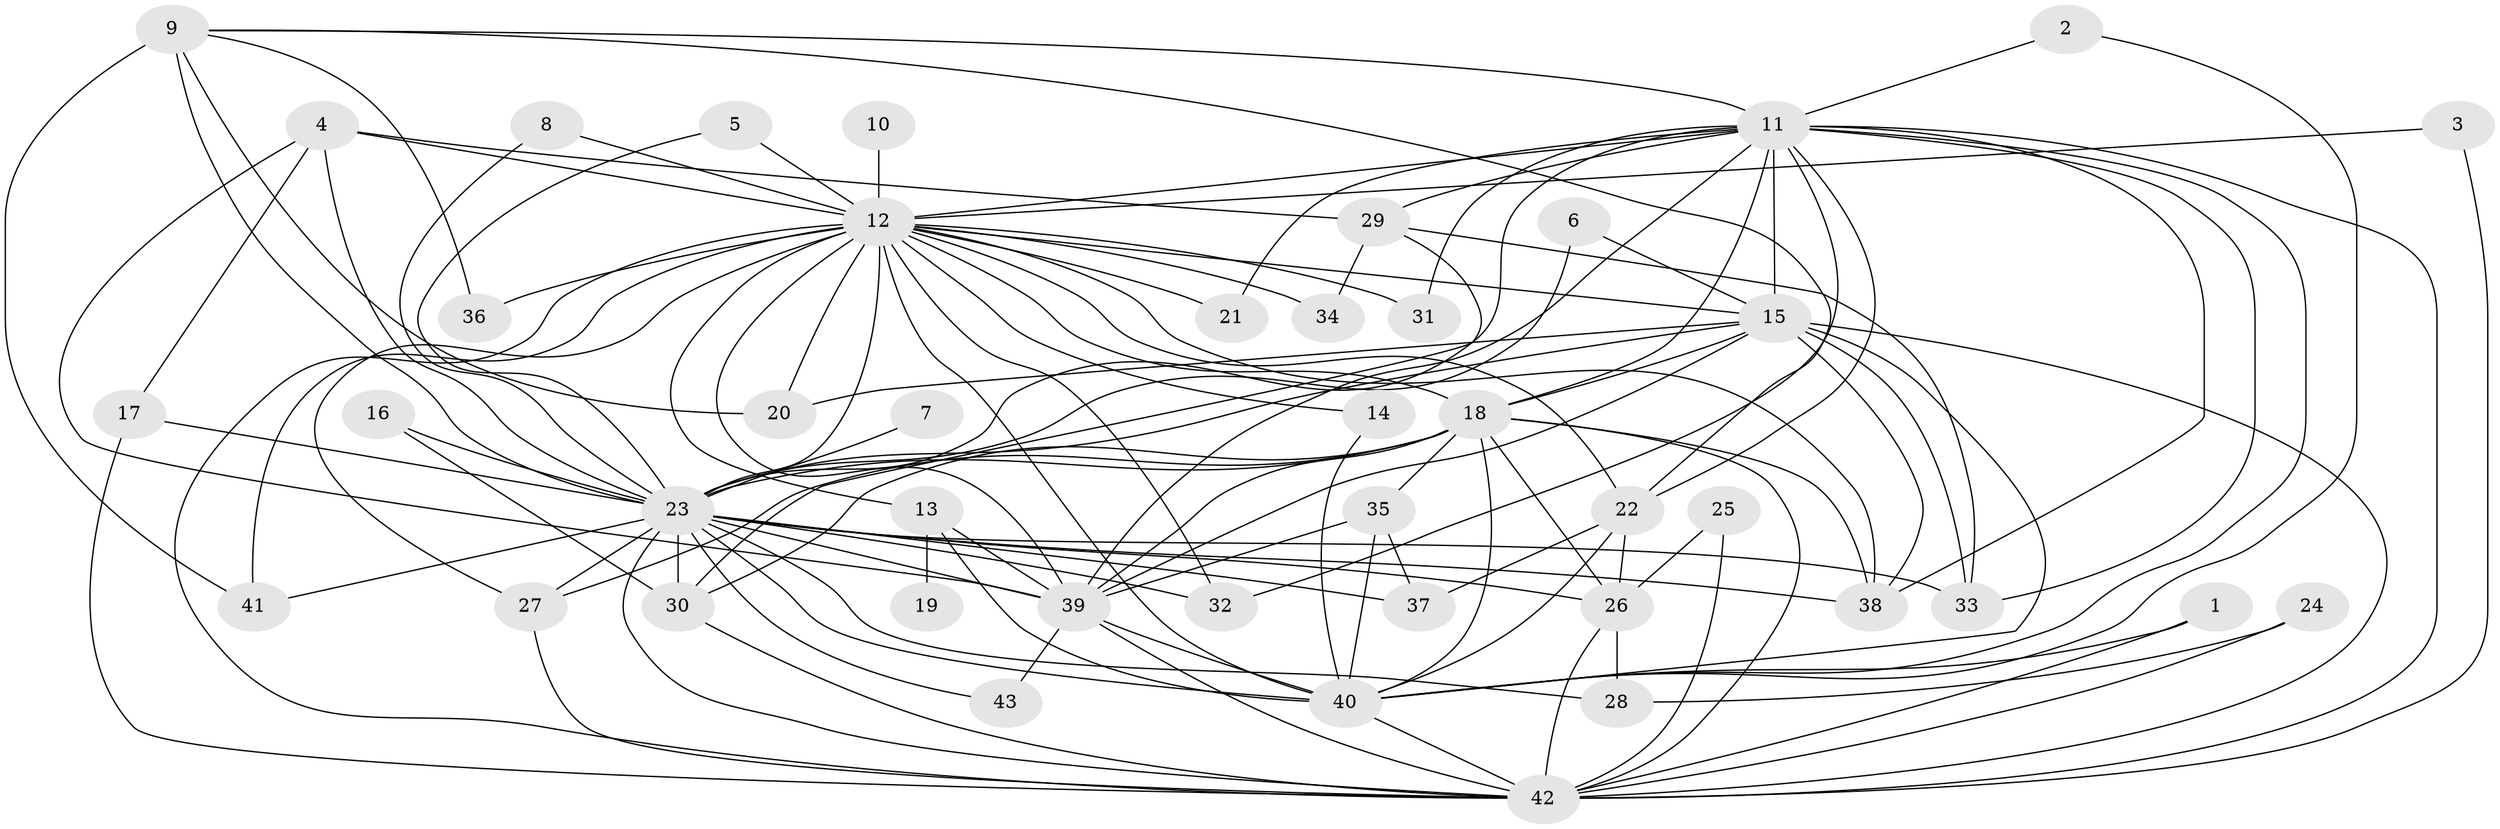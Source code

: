 // original degree distribution, {17: 0.011764705882352941, 13: 0.023529411764705882, 15: 0.011764705882352941, 19: 0.011764705882352941, 20: 0.011764705882352941, 14: 0.011764705882352941, 27: 0.023529411764705882, 18: 0.011764705882352941, 3: 0.2235294117647059, 2: 0.49411764705882355, 4: 0.09411764705882353, 5: 0.03529411764705882, 6: 0.023529411764705882, 7: 0.011764705882352941}
// Generated by graph-tools (version 1.1) at 2025/49/03/09/25 03:49:43]
// undirected, 43 vertices, 116 edges
graph export_dot {
graph [start="1"]
  node [color=gray90,style=filled];
  1;
  2;
  3;
  4;
  5;
  6;
  7;
  8;
  9;
  10;
  11;
  12;
  13;
  14;
  15;
  16;
  17;
  18;
  19;
  20;
  21;
  22;
  23;
  24;
  25;
  26;
  27;
  28;
  29;
  30;
  31;
  32;
  33;
  34;
  35;
  36;
  37;
  38;
  39;
  40;
  41;
  42;
  43;
  1 -- 40 [weight=1.0];
  1 -- 42 [weight=1.0];
  2 -- 11 [weight=1.0];
  2 -- 40 [weight=1.0];
  3 -- 12 [weight=1.0];
  3 -- 42 [weight=1.0];
  4 -- 12 [weight=1.0];
  4 -- 17 [weight=1.0];
  4 -- 23 [weight=2.0];
  4 -- 29 [weight=1.0];
  4 -- 39 [weight=1.0];
  5 -- 12 [weight=1.0];
  5 -- 23 [weight=1.0];
  6 -- 15 [weight=1.0];
  6 -- 23 [weight=1.0];
  7 -- 23 [weight=2.0];
  8 -- 12 [weight=1.0];
  8 -- 23 [weight=1.0];
  9 -- 11 [weight=1.0];
  9 -- 20 [weight=1.0];
  9 -- 22 [weight=1.0];
  9 -- 23 [weight=3.0];
  9 -- 36 [weight=1.0];
  9 -- 41 [weight=1.0];
  10 -- 12 [weight=1.0];
  11 -- 12 [weight=1.0];
  11 -- 15 [weight=2.0];
  11 -- 18 [weight=1.0];
  11 -- 21 [weight=1.0];
  11 -- 22 [weight=1.0];
  11 -- 23 [weight=3.0];
  11 -- 29 [weight=1.0];
  11 -- 31 [weight=1.0];
  11 -- 32 [weight=1.0];
  11 -- 33 [weight=1.0];
  11 -- 38 [weight=1.0];
  11 -- 39 [weight=1.0];
  11 -- 40 [weight=1.0];
  11 -- 42 [weight=1.0];
  12 -- 13 [weight=1.0];
  12 -- 14 [weight=1.0];
  12 -- 15 [weight=1.0];
  12 -- 18 [weight=2.0];
  12 -- 20 [weight=1.0];
  12 -- 21 [weight=1.0];
  12 -- 22 [weight=1.0];
  12 -- 23 [weight=3.0];
  12 -- 27 [weight=1.0];
  12 -- 31 [weight=1.0];
  12 -- 32 [weight=1.0];
  12 -- 34 [weight=1.0];
  12 -- 36 [weight=1.0];
  12 -- 38 [weight=1.0];
  12 -- 39 [weight=1.0];
  12 -- 40 [weight=1.0];
  12 -- 41 [weight=1.0];
  12 -- 42 [weight=1.0];
  13 -- 19 [weight=1.0];
  13 -- 39 [weight=1.0];
  13 -- 40 [weight=2.0];
  14 -- 40 [weight=1.0];
  15 -- 18 [weight=1.0];
  15 -- 20 [weight=1.0];
  15 -- 23 [weight=3.0];
  15 -- 33 [weight=1.0];
  15 -- 38 [weight=1.0];
  15 -- 39 [weight=1.0];
  15 -- 40 [weight=1.0];
  15 -- 42 [weight=1.0];
  16 -- 23 [weight=3.0];
  16 -- 30 [weight=1.0];
  17 -- 23 [weight=1.0];
  17 -- 42 [weight=1.0];
  18 -- 23 [weight=3.0];
  18 -- 26 [weight=1.0];
  18 -- 27 [weight=1.0];
  18 -- 30 [weight=1.0];
  18 -- 35 [weight=1.0];
  18 -- 38 [weight=1.0];
  18 -- 39 [weight=1.0];
  18 -- 40 [weight=1.0];
  18 -- 42 [weight=1.0];
  22 -- 26 [weight=1.0];
  22 -- 37 [weight=1.0];
  22 -- 40 [weight=1.0];
  23 -- 26 [weight=2.0];
  23 -- 27 [weight=1.0];
  23 -- 28 [weight=2.0];
  23 -- 30 [weight=1.0];
  23 -- 32 [weight=2.0];
  23 -- 33 [weight=1.0];
  23 -- 37 [weight=2.0];
  23 -- 38 [weight=1.0];
  23 -- 39 [weight=3.0];
  23 -- 40 [weight=3.0];
  23 -- 41 [weight=1.0];
  23 -- 42 [weight=3.0];
  23 -- 43 [weight=1.0];
  24 -- 28 [weight=1.0];
  24 -- 42 [weight=1.0];
  25 -- 26 [weight=1.0];
  25 -- 42 [weight=2.0];
  26 -- 28 [weight=1.0];
  26 -- 42 [weight=2.0];
  27 -- 42 [weight=1.0];
  29 -- 30 [weight=1.0];
  29 -- 33 [weight=1.0];
  29 -- 34 [weight=1.0];
  30 -- 42 [weight=1.0];
  35 -- 37 [weight=1.0];
  35 -- 39 [weight=1.0];
  35 -- 40 [weight=2.0];
  39 -- 40 [weight=1.0];
  39 -- 42 [weight=1.0];
  39 -- 43 [weight=1.0];
  40 -- 42 [weight=1.0];
}
